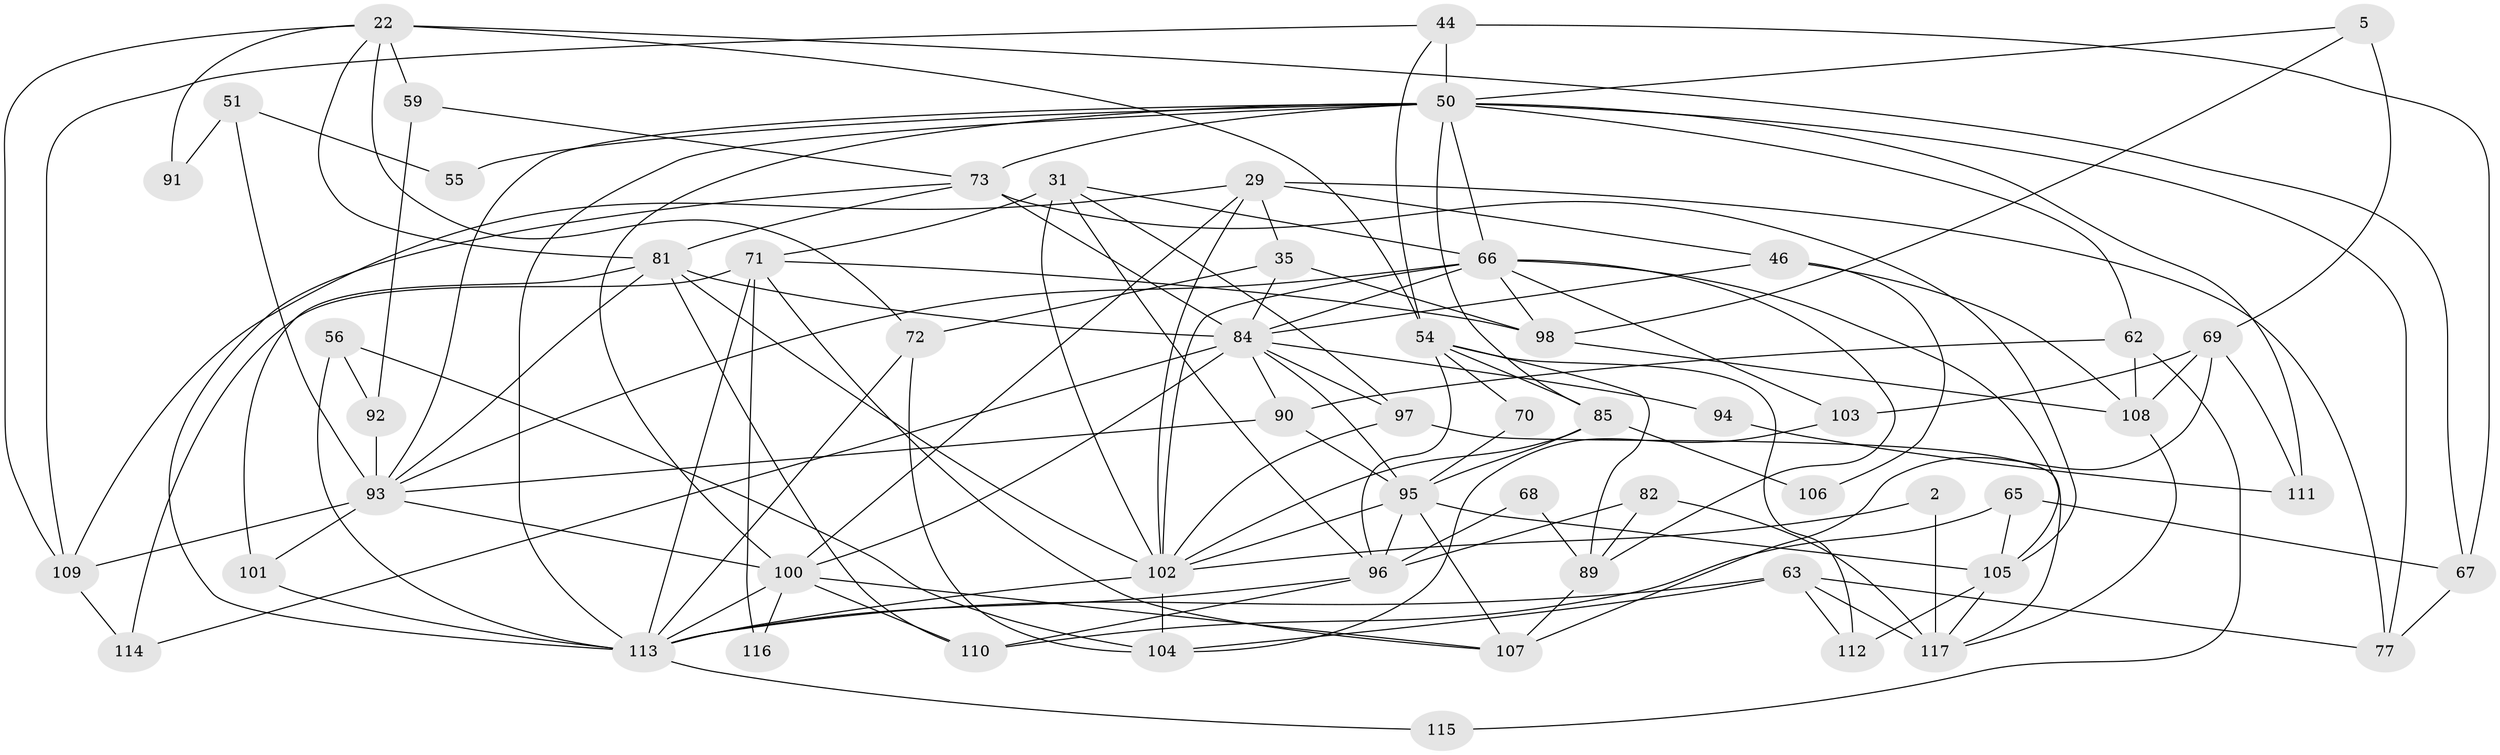 // original degree distribution, {4: 0.26495726495726496, 2: 0.13675213675213677, 3: 0.27350427350427353, 5: 0.20512820512820512, 6: 0.05982905982905983, 7: 0.03418803418803419, 9: 0.017094017094017096, 8: 0.008547008547008548}
// Generated by graph-tools (version 1.1) at 2025/49/03/09/25 04:49:11]
// undirected, 58 vertices, 140 edges
graph export_dot {
graph [start="1"]
  node [color=gray90,style=filled];
  2;
  5;
  22 [super="+8"];
  29 [super="+27"];
  31 [super="+4"];
  35;
  44 [super="+19"];
  46;
  50 [super="+40+48+39"];
  51;
  54;
  55;
  56;
  59 [super="+53"];
  62;
  63;
  65;
  66 [super="+45+16+49"];
  67 [super="+57"];
  68;
  69;
  70;
  71;
  72 [super="+64"];
  73 [super="+38"];
  77;
  81 [super="+17+13"];
  82;
  84 [super="+23+24+78+76"];
  85 [super="+52"];
  89 [super="+42"];
  90;
  91;
  92;
  93 [super="+25+41"];
  94;
  95 [super="+26+33"];
  96 [super="+88"];
  97;
  98;
  100 [super="+86"];
  101;
  102 [super="+60+87"];
  103;
  104 [super="+61"];
  105 [super="+74+21"];
  106;
  107;
  108 [super="+75"];
  109 [super="+43"];
  110 [super="+83"];
  111;
  112 [super="+34+47"];
  113 [super="+12+14+9+99"];
  114;
  115;
  116;
  117 [super="+30"];
  2 -- 117;
  2 -- 102;
  5 -- 98;
  5 -- 69;
  5 -- 50;
  22 -- 54;
  22 -- 59 [weight=2];
  22 -- 91;
  22 -- 81;
  22 -- 109;
  22 -- 67;
  22 -- 72;
  29 -- 100 [weight=2];
  29 -- 35 [weight=2];
  29 -- 77;
  29 -- 46;
  29 -- 102;
  29 -- 109;
  31 -- 71 [weight=2];
  31 -- 97 [weight=2];
  31 -- 102 [weight=2];
  31 -- 96;
  31 -- 66;
  35 -- 98;
  35 -- 84;
  35 -- 72;
  44 -- 50 [weight=2];
  44 -- 54;
  44 -- 109;
  44 -- 67;
  46 -- 106;
  46 -- 84;
  46 -- 108;
  50 -- 62;
  50 -- 77;
  50 -- 55;
  50 -- 66 [weight=3];
  50 -- 73;
  50 -- 113 [weight=3];
  50 -- 85;
  50 -- 93;
  50 -- 111;
  50 -- 100;
  51 -- 93 [weight=2];
  51 -- 55;
  51 -- 91;
  54 -- 70;
  54 -- 89 [weight=2];
  54 -- 96;
  54 -- 112;
  54 -- 85;
  56 -- 92;
  56 -- 113 [weight=2];
  56 -- 104;
  59 -- 92 [weight=2];
  59 -- 73;
  62 -- 90;
  62 -- 115;
  62 -- 108;
  63 -- 117 [weight=2];
  63 -- 77;
  63 -- 112;
  63 -- 113 [weight=2];
  63 -- 104;
  65 -- 110 [weight=2];
  65 -- 105;
  65 -- 67;
  66 -- 103;
  66 -- 89;
  66 -- 84 [weight=3];
  66 -- 102 [weight=2];
  66 -- 105;
  66 -- 93;
  66 -- 98;
  67 -- 77;
  68 -- 89;
  68 -- 96;
  69 -- 107;
  69 -- 103;
  69 -- 108;
  69 -- 111;
  70 -- 95 [weight=2];
  71 -- 98;
  71 -- 107;
  71 -- 113;
  71 -- 114;
  71 -- 116;
  72 -- 104;
  72 -- 113;
  73 -- 105 [weight=2];
  73 -- 81;
  73 -- 113;
  73 -- 84;
  81 -- 93;
  81 -- 84 [weight=2];
  81 -- 101;
  81 -- 102;
  81 -- 110 [weight=2];
  82 -- 89;
  82 -- 117;
  82 -- 96;
  84 -- 114;
  84 -- 100;
  84 -- 97;
  84 -- 95;
  84 -- 90;
  84 -- 94;
  85 -- 95;
  85 -- 106;
  85 -- 102;
  89 -- 107;
  90 -- 93;
  90 -- 95 [weight=2];
  92 -- 93;
  93 -- 101 [weight=2];
  93 -- 109;
  93 -- 100;
  94 -- 111;
  95 -- 96 [weight=2];
  95 -- 105 [weight=2];
  95 -- 107;
  95 -- 102;
  96 -- 110;
  96 -- 113;
  97 -- 117;
  97 -- 102;
  98 -- 108;
  100 -- 110;
  100 -- 113 [weight=2];
  100 -- 116;
  100 -- 107;
  101 -- 113;
  102 -- 113 [weight=2];
  102 -- 104;
  103 -- 104;
  105 -- 117;
  105 -- 112 [weight=2];
  108 -- 117;
  109 -- 114;
  113 -- 115;
}
